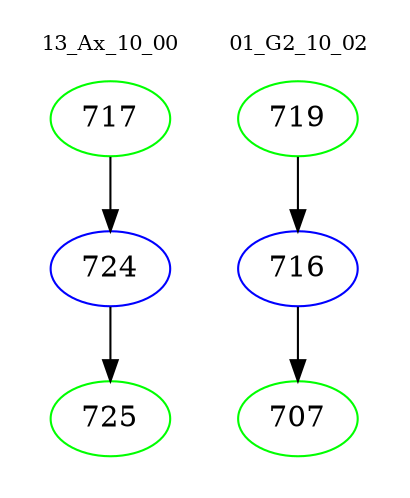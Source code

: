 digraph{
subgraph cluster_0 {
color = white
label = "13_Ax_10_00";
fontsize=10;
T0_717 [label="717", color="green"]
T0_717 -> T0_724 [color="black"]
T0_724 [label="724", color="blue"]
T0_724 -> T0_725 [color="black"]
T0_725 [label="725", color="green"]
}
subgraph cluster_1 {
color = white
label = "01_G2_10_02";
fontsize=10;
T1_719 [label="719", color="green"]
T1_719 -> T1_716 [color="black"]
T1_716 [label="716", color="blue"]
T1_716 -> T1_707 [color="black"]
T1_707 [label="707", color="green"]
}
}
